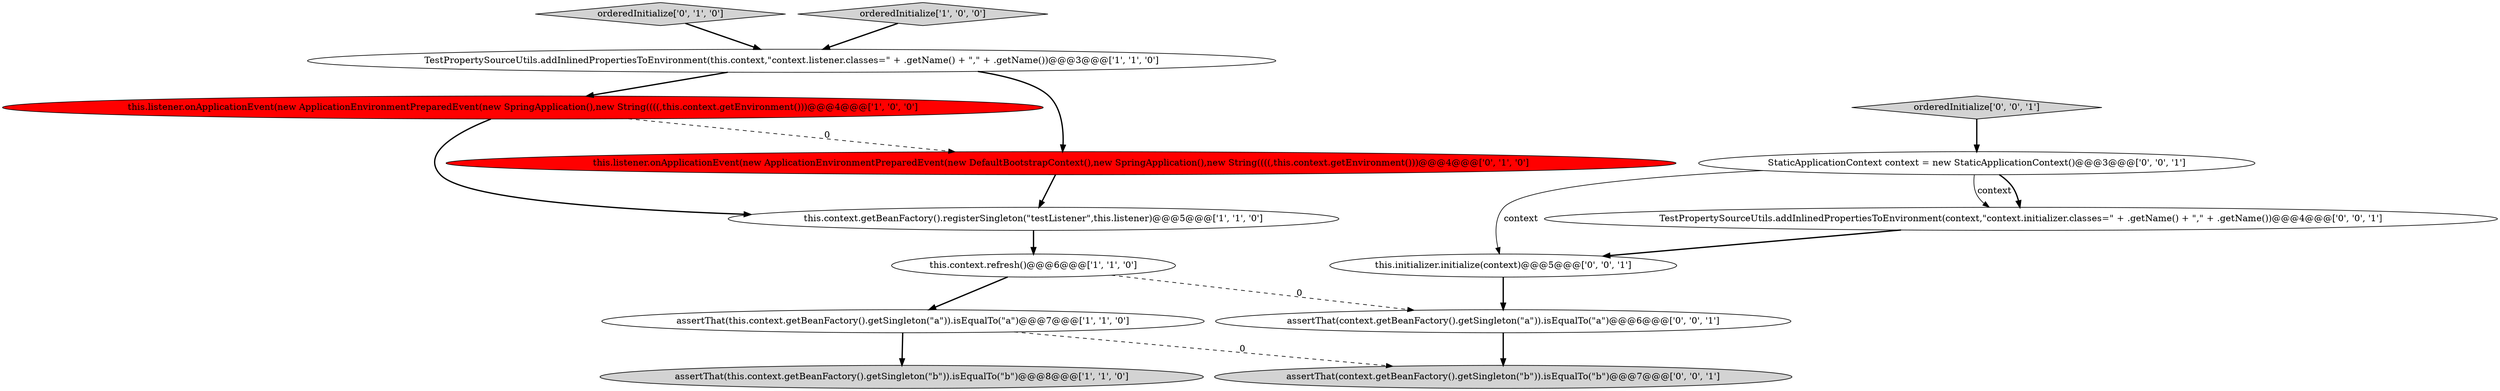 digraph {
6 [style = filled, label = "assertThat(this.context.getBeanFactory().getSingleton(\"b\")).isEqualTo(\"b\")@@@8@@@['1', '1', '0']", fillcolor = lightgray, shape = ellipse image = "AAA0AAABBB1BBB"];
13 [style = filled, label = "StaticApplicationContext context = new StaticApplicationContext()@@@3@@@['0', '0', '1']", fillcolor = white, shape = ellipse image = "AAA0AAABBB3BBB"];
1 [style = filled, label = "TestPropertySourceUtils.addInlinedPropertiesToEnvironment(this.context,\"context.listener.classes=\" + .getName() + \",\" + .getName())@@@3@@@['1', '1', '0']", fillcolor = white, shape = ellipse image = "AAA0AAABBB1BBB"];
4 [style = filled, label = "this.listener.onApplicationEvent(new ApplicationEnvironmentPreparedEvent(new SpringApplication(),new String((((,this.context.getEnvironment()))@@@4@@@['1', '0', '0']", fillcolor = red, shape = ellipse image = "AAA1AAABBB1BBB"];
14 [style = filled, label = "orderedInitialize['0', '0', '1']", fillcolor = lightgray, shape = diamond image = "AAA0AAABBB3BBB"];
3 [style = filled, label = "this.context.getBeanFactory().registerSingleton(\"testListener\",this.listener)@@@5@@@['1', '1', '0']", fillcolor = white, shape = ellipse image = "AAA0AAABBB1BBB"];
8 [style = filled, label = "orderedInitialize['0', '1', '0']", fillcolor = lightgray, shape = diamond image = "AAA0AAABBB2BBB"];
0 [style = filled, label = "this.context.refresh()@@@6@@@['1', '1', '0']", fillcolor = white, shape = ellipse image = "AAA0AAABBB1BBB"];
2 [style = filled, label = "orderedInitialize['1', '0', '0']", fillcolor = lightgray, shape = diamond image = "AAA0AAABBB1BBB"];
9 [style = filled, label = "assertThat(context.getBeanFactory().getSingleton(\"a\")).isEqualTo(\"a\")@@@6@@@['0', '0', '1']", fillcolor = white, shape = ellipse image = "AAA0AAABBB3BBB"];
10 [style = filled, label = "assertThat(context.getBeanFactory().getSingleton(\"b\")).isEqualTo(\"b\")@@@7@@@['0', '0', '1']", fillcolor = lightgray, shape = ellipse image = "AAA0AAABBB3BBB"];
11 [style = filled, label = "this.initializer.initialize(context)@@@5@@@['0', '0', '1']", fillcolor = white, shape = ellipse image = "AAA0AAABBB3BBB"];
12 [style = filled, label = "TestPropertySourceUtils.addInlinedPropertiesToEnvironment(context,\"context.initializer.classes=\" + .getName() + \",\" + .getName())@@@4@@@['0', '0', '1']", fillcolor = white, shape = ellipse image = "AAA0AAABBB3BBB"];
7 [style = filled, label = "this.listener.onApplicationEvent(new ApplicationEnvironmentPreparedEvent(new DefaultBootstrapContext(),new SpringApplication(),new String((((,this.context.getEnvironment()))@@@4@@@['0', '1', '0']", fillcolor = red, shape = ellipse image = "AAA1AAABBB2BBB"];
5 [style = filled, label = "assertThat(this.context.getBeanFactory().getSingleton(\"a\")).isEqualTo(\"a\")@@@7@@@['1', '1', '0']", fillcolor = white, shape = ellipse image = "AAA0AAABBB1BBB"];
8->1 [style = bold, label=""];
4->3 [style = bold, label=""];
1->4 [style = bold, label=""];
13->12 [style = solid, label="context"];
13->12 [style = bold, label=""];
14->13 [style = bold, label=""];
0->9 [style = dashed, label="0"];
5->6 [style = bold, label=""];
9->10 [style = bold, label=""];
5->10 [style = dashed, label="0"];
11->9 [style = bold, label=""];
4->7 [style = dashed, label="0"];
1->7 [style = bold, label=""];
13->11 [style = solid, label="context"];
2->1 [style = bold, label=""];
7->3 [style = bold, label=""];
3->0 [style = bold, label=""];
0->5 [style = bold, label=""];
12->11 [style = bold, label=""];
}
